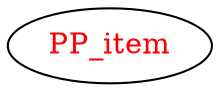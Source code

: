 digraph dependencyGraph {
 concentrate=true;
 ranksep="2.0";
 rankdir="LR"; 
 splines="ortho";
"PP_item" [fontcolor="red"];
}